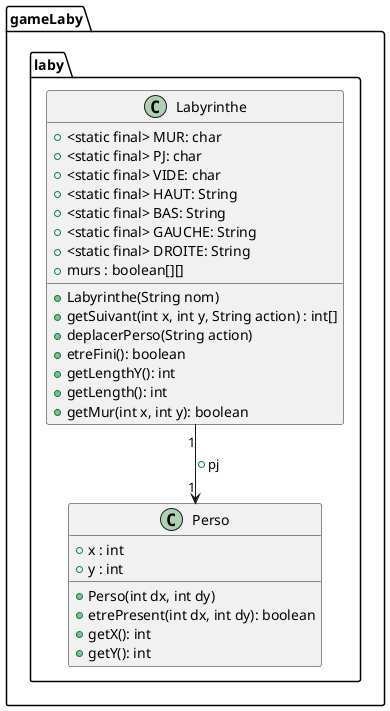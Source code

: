 @startuml
package gameLaby.laby{
class Labyrinthe{
+ <static final> MUR: char
+ <static final> PJ: char
+ <static final> VIDE: char
+ <static final> HAUT: String
+ <static final> BAS: String
+ <static final> GAUCHE: String
+ <static final> DROITE: String
+ murs : boolean[][]
+ Labyrinthe(String nom)
+ getSuivant(int x, int y, String action) : int[]
+ deplacerPerso(String action)
+ etreFini(): boolean
+ getLengthY(): int
+ getLength(): int
+ getMur(int x, int y): boolean

}
class Perso{
+ x : int
+ y : int
+Perso(int dx, int dy)
+etrePresent(int dx, int dy): boolean
+getX(): int
+getY(): int
}
}
Labyrinthe "1" --> "1" Perso : + pj
@enduml